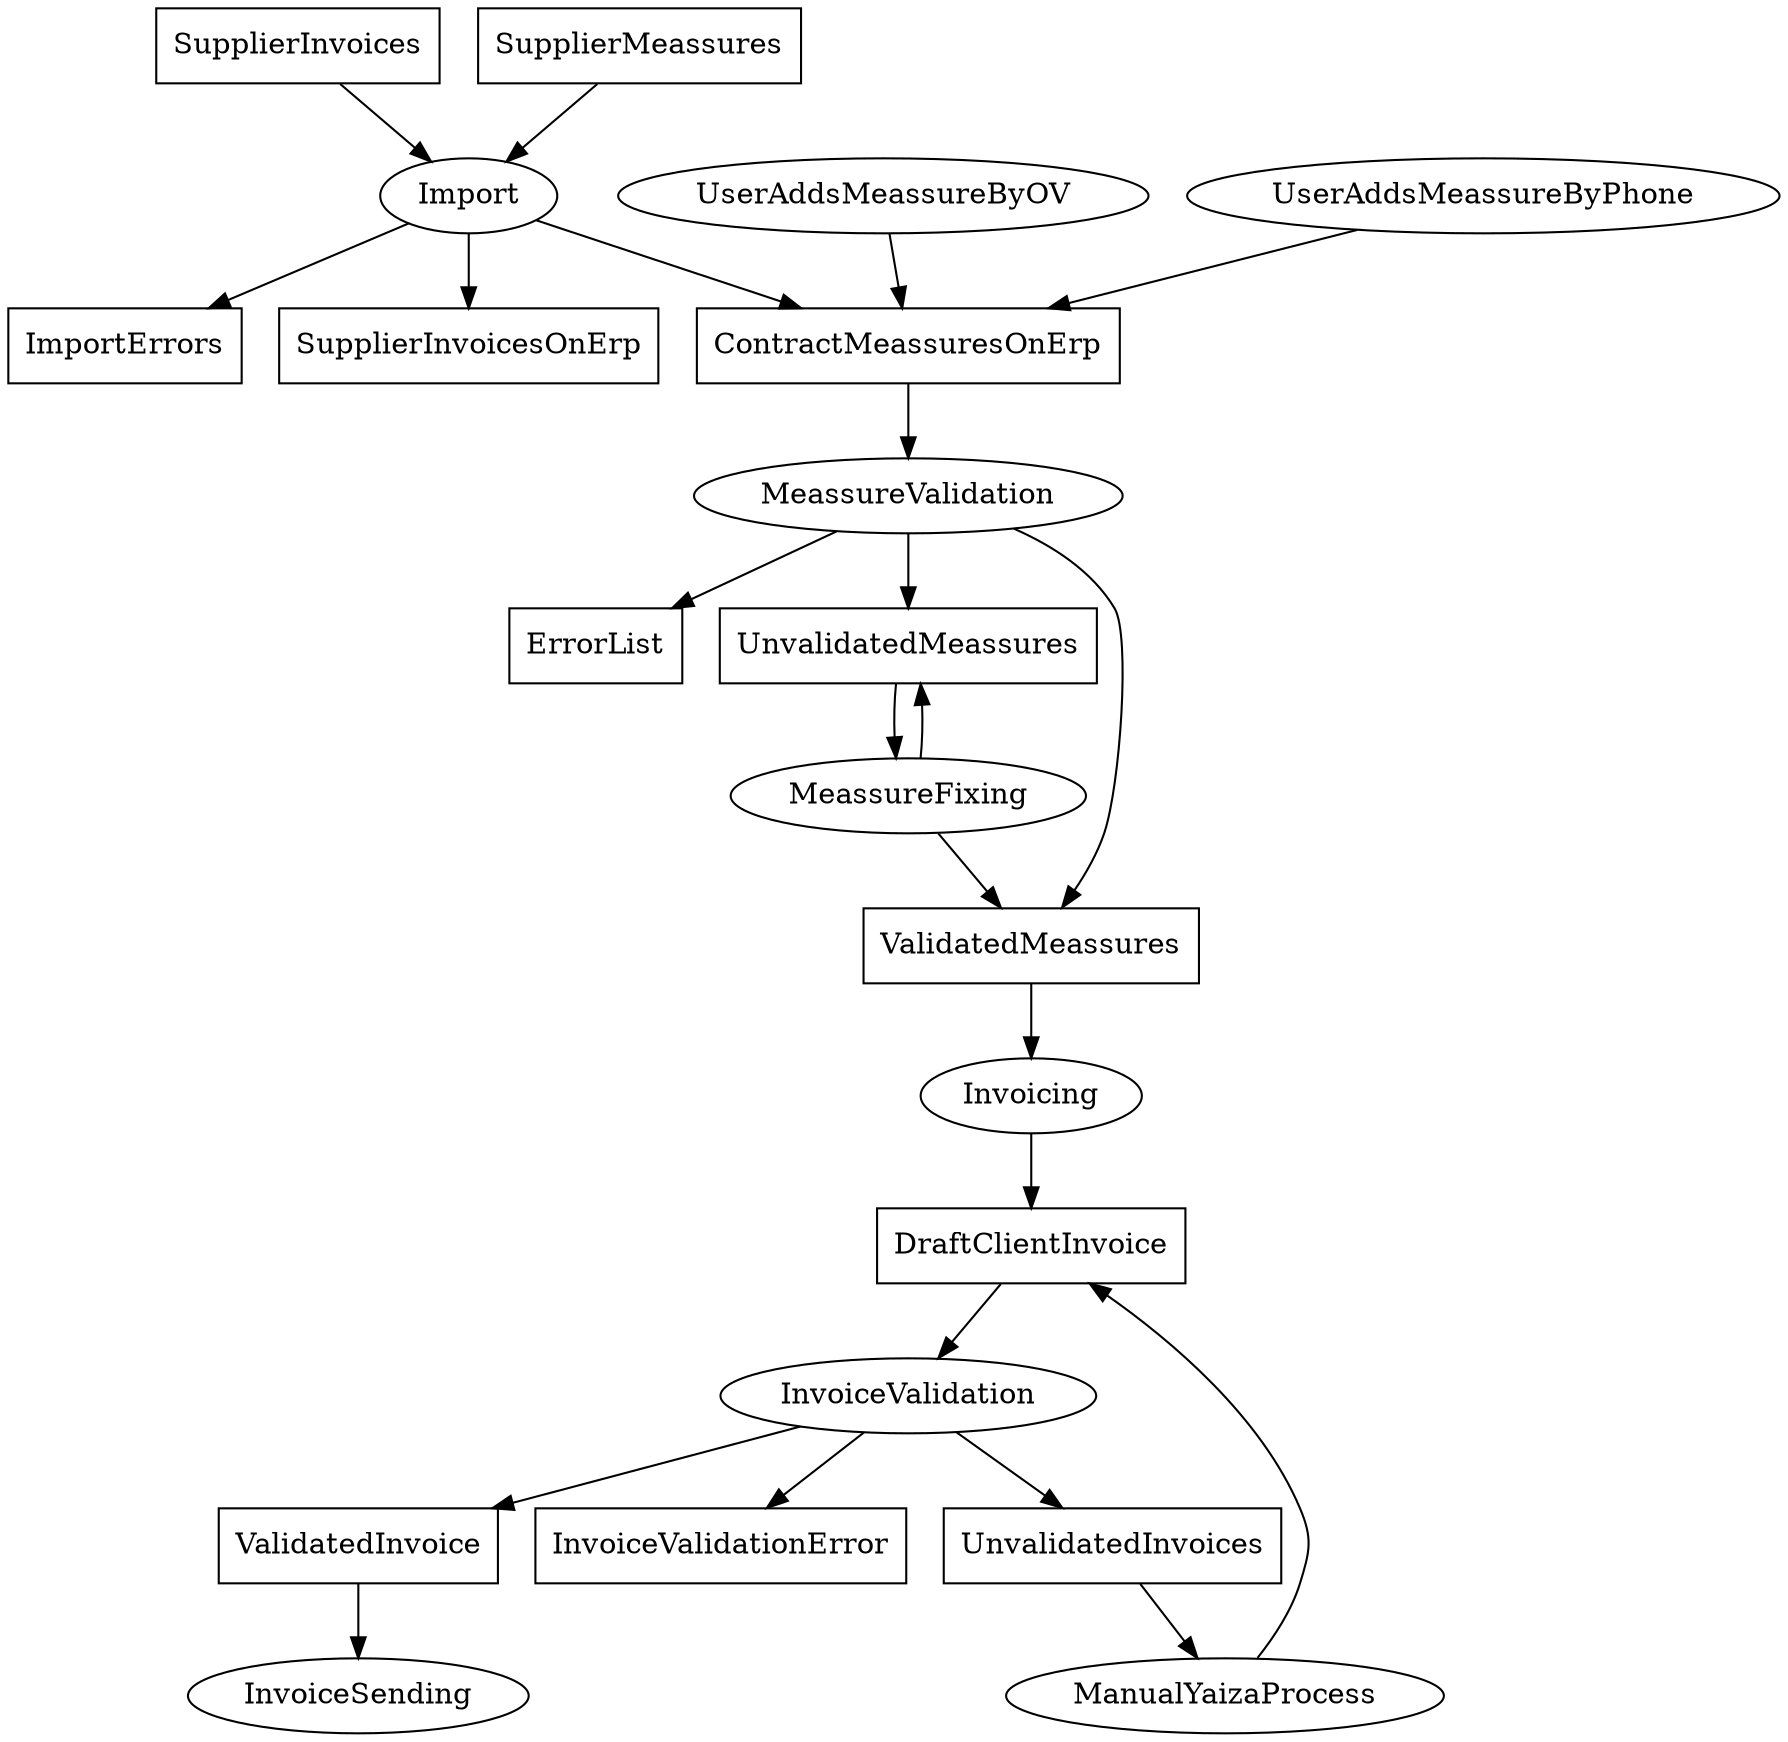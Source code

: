 digraph {
/* Products */
SupplierInvoices,
SupplierMeassures,
SupplierInvoicesOnErp,
ImportErrors,
ContractMeassuresOnErp,
ErrorList,
UnvalidatedInvoices,
UnvalidatedMeassures,
ValidatedMeassures,
DraftClientInvoice,
ValidatedInvoice,
UnvalidatedInvoices,
InvoiceValidationError
[
    shape=rect,
]
SupplierInvoices -> Import
SupplierMeassures -> Import
Import -> SupplierInvoicesOnErp
Import -> ImportErrors
Import -> ContractMeassuresOnErp
UserAddsMeassureByOV -> ContractMeassuresOnErp
UserAddsMeassureByPhone -> ContractMeassuresOnErp
ContractMeassuresOnErp -> MeassureValidation
MeassureValidation -> ErrorList
MeassureValidation -> ValidatedMeassures
MeassureValidation -> UnvalidatedMeassures
UnvalidatedMeassures -> MeassureFixing
MeassureFixing -> ValidatedMeassures
MeassureFixing -> UnvalidatedMeassures
ValidatedMeassures -> Invoicing
Invoicing -> DraftClientInvoice
DraftClientInvoice -> InvoiceValidation
InvoiceValidation -> ValidatedInvoice
InvoiceValidation -> InvoiceValidationError
InvoiceValidation -> UnvalidatedInvoices
UnvalidatedInvoices -> ManualYaizaProcess
ManualYaizaProcess -> DraftClientInvoice
ValidatedInvoice -> InvoiceSending

}
